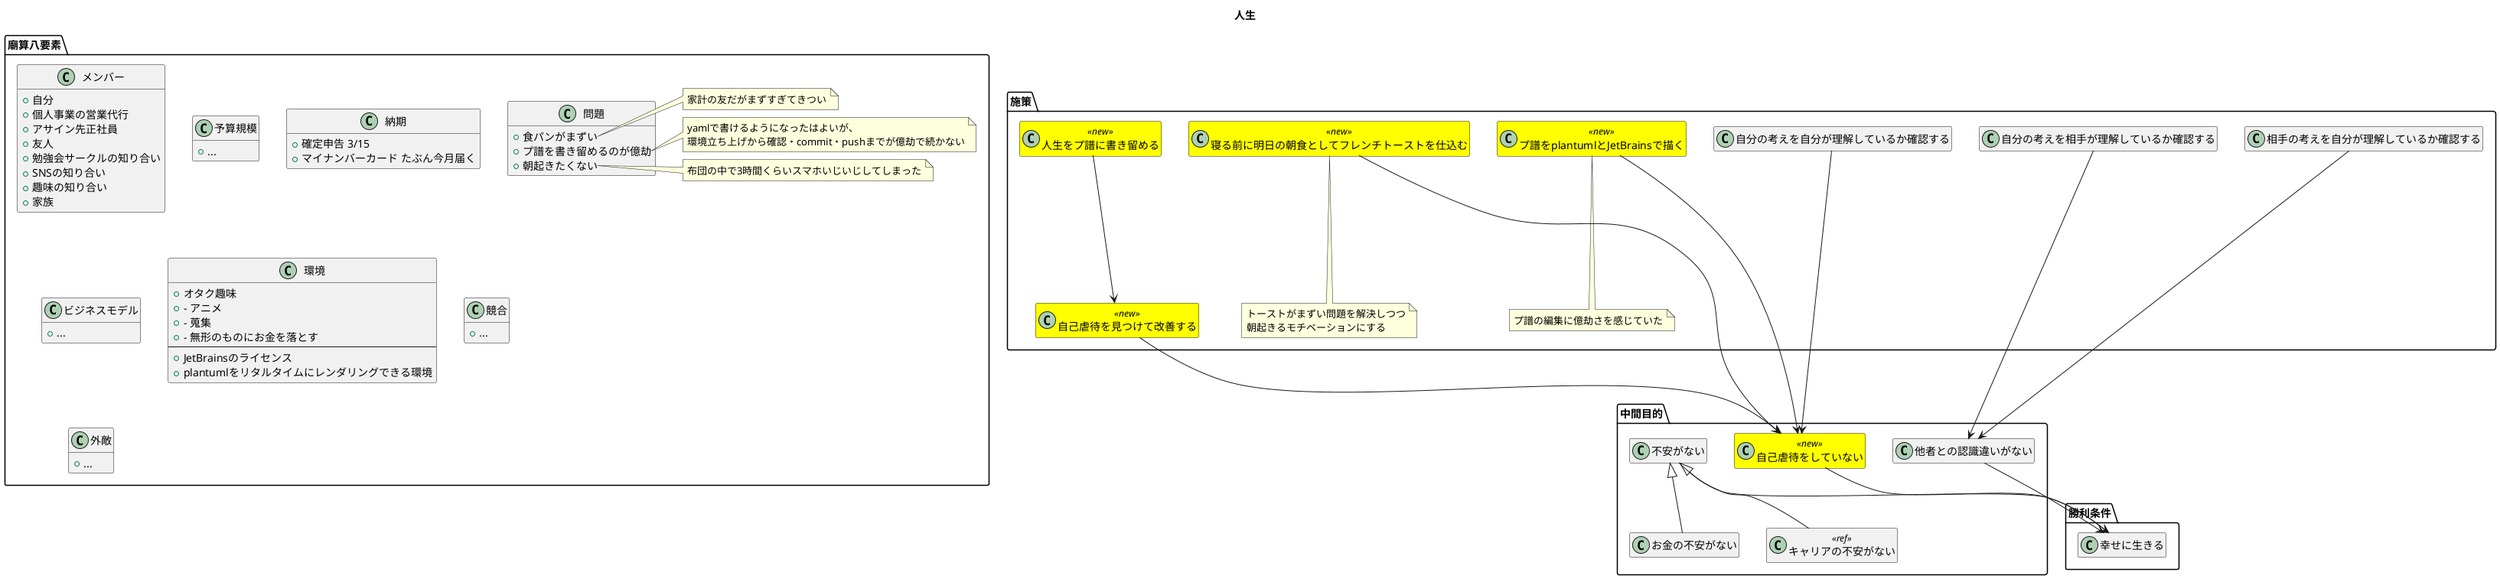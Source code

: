 @startuml

title 人生

hide empty members
skinparam class {
  BackgroundColor<<deprecated>> Grey
  BackgroundColor<<new>> Yellow
}

package 勝利条件 {
  class 幸せに生きる
}

package 中間目的 {
  class 不安がない
  不安がない --> 幸せに生きる

  class キャリアの不安がない<<ref>> extends 不安がない
  class お金の不安がない extends 不安がない

  class 自己虐待をしていない<<new>>
  自己虐待をしていない --> 幸せに生きる

  class 他者との認識違いがない
  他者との認識違いがない --> 幸せに生きる
}

package 施策 {
  class 自己虐待を見つけて改善する<<new>>
  自己虐待を見つけて改善する --> 自己虐待をしていない

  class 人生をプ譜に書き留める<<new>>
  人生をプ譜に書き留める --> 自己虐待を見つけて改善する

  class 自分の考えを相手が理解しているか確認する
  class 相手の考えを自分が理解しているか確認する
  自分の考えを相手が理解しているか確認する --> 他者との認識違いがない
  相手の考えを自分が理解しているか確認する --> 他者との認識違いがない

  class 自分の考えを自分が理解しているか確認する
  自分の考えを自分が理解しているか確認する --> 自己虐待をしていない

  class プ譜をplantumlとJetBrainsで描く<<new>>
  note bottom: プ譜の編集に億劫さを感じていた
  プ譜をplantumlとJetBrainsで描く --> 自己虐待をしていない

  class 寝る前に明日の朝食としてフレンチトーストを仕込む<<new>>
  note bottom
   トーストがまずい問題を解決しつつ
   朝起きるモチベーションにする
  end note
  寝る前に明日の朝食としてフレンチトーストを仕込む --> 自己虐待をしていない
}

package 廟算八要素 {
  class メンバー {
   + 自分
   + 個人事業の営業代行
   + アサイン先正社員
   + 友人
   + 勉強会サークルの知り合い
   + SNSの知り合い
   + 趣味の知り合い
   + 家族
  }
  class 予算規模 {
   + ...
  }
  class 納期 {
   + 確定申告 3/15
   + マイナンバーカード たぶん今月届く
  }
  class ビジネスモデル {
   + ...
  }
  class 環境 {
   + オタク趣味
   + - アニメ
   + - 蒐集
   + - 無形のものにお金を落とす
   --
   + JetBrainsのライセンス
   + plantumlをリタルタイムにレンダリングできる環境
  }
  class 競合 {
   + ...
  }
  class 外敵 {
   + ...
  }
  class 問題 {
   + 食パンがまずい
   + プ譜を書き留めるのが億劫
   + 朝起きたくない
  }
  note right of 問題::食パンがまずい
  家計の友だがまずすぎてきつい
  end note
  note right of 問題::プ譜を書き留めるのが億劫
  yamlで書けるようになったはよいが、
  環境立ち上げから確認・commit・pushまでが億劫で続かない
  end note
  note right of 問題::朝起きたくない
  布団の中で3時間くらいスマホいじいじしてしまった
  end note
}

@enduml
